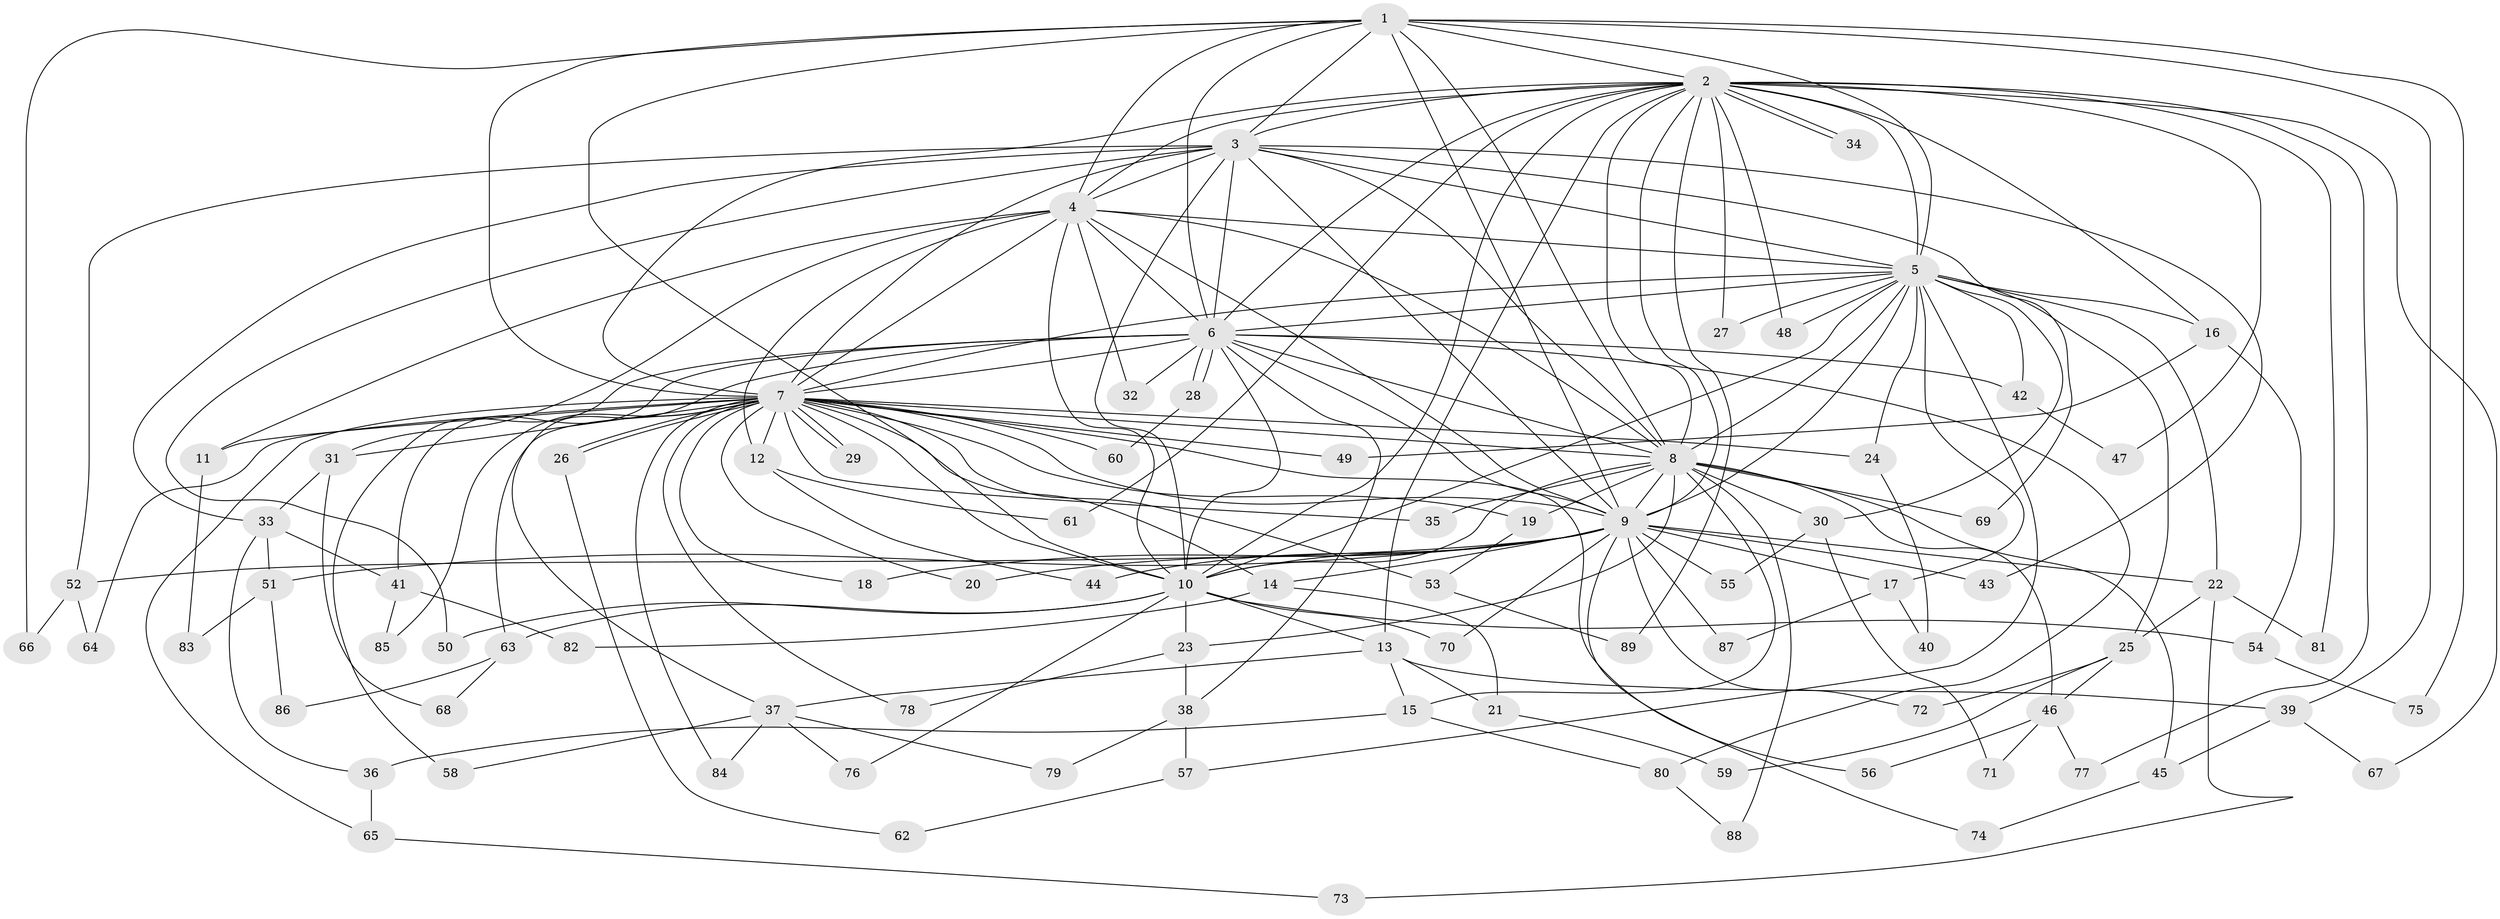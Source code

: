 // coarse degree distribution, {13: 0.015873015873015872, 26: 0.015873015873015872, 12: 0.031746031746031744, 17: 0.015873015873015872, 19: 0.015873015873015872, 27: 0.015873015873015872, 21: 0.015873015873015872, 16: 0.015873015873015872, 4: 0.12698412698412698, 7: 0.031746031746031744, 5: 0.031746031746031744, 3: 0.14285714285714285, 2: 0.49206349206349204, 8: 0.015873015873015872, 6: 0.015873015873015872}
// Generated by graph-tools (version 1.1) at 2025/23/03/03/25 07:23:35]
// undirected, 89 vertices, 203 edges
graph export_dot {
graph [start="1"]
  node [color=gray90,style=filled];
  1;
  2;
  3;
  4;
  5;
  6;
  7;
  8;
  9;
  10;
  11;
  12;
  13;
  14;
  15;
  16;
  17;
  18;
  19;
  20;
  21;
  22;
  23;
  24;
  25;
  26;
  27;
  28;
  29;
  30;
  31;
  32;
  33;
  34;
  35;
  36;
  37;
  38;
  39;
  40;
  41;
  42;
  43;
  44;
  45;
  46;
  47;
  48;
  49;
  50;
  51;
  52;
  53;
  54;
  55;
  56;
  57;
  58;
  59;
  60;
  61;
  62;
  63;
  64;
  65;
  66;
  67;
  68;
  69;
  70;
  71;
  72;
  73;
  74;
  75;
  76;
  77;
  78;
  79;
  80;
  81;
  82;
  83;
  84;
  85;
  86;
  87;
  88;
  89;
  1 -- 2;
  1 -- 3;
  1 -- 4;
  1 -- 5;
  1 -- 6;
  1 -- 7;
  1 -- 8;
  1 -- 9;
  1 -- 10;
  1 -- 39;
  1 -- 66;
  1 -- 75;
  2 -- 3;
  2 -- 4;
  2 -- 5;
  2 -- 6;
  2 -- 7;
  2 -- 8;
  2 -- 9;
  2 -- 10;
  2 -- 13;
  2 -- 16;
  2 -- 27;
  2 -- 34;
  2 -- 34;
  2 -- 47;
  2 -- 48;
  2 -- 61;
  2 -- 67;
  2 -- 77;
  2 -- 81;
  2 -- 89;
  3 -- 4;
  3 -- 5;
  3 -- 6;
  3 -- 7;
  3 -- 8;
  3 -- 9;
  3 -- 10;
  3 -- 33;
  3 -- 43;
  3 -- 50;
  3 -- 52;
  3 -- 69;
  4 -- 5;
  4 -- 6;
  4 -- 7;
  4 -- 8;
  4 -- 9;
  4 -- 10;
  4 -- 11;
  4 -- 12;
  4 -- 31;
  4 -- 32;
  5 -- 6;
  5 -- 7;
  5 -- 8;
  5 -- 9;
  5 -- 10;
  5 -- 16;
  5 -- 17;
  5 -- 22;
  5 -- 24;
  5 -- 25;
  5 -- 27;
  5 -- 30;
  5 -- 42;
  5 -- 48;
  5 -- 57;
  6 -- 7;
  6 -- 8;
  6 -- 9;
  6 -- 10;
  6 -- 28;
  6 -- 28;
  6 -- 32;
  6 -- 37;
  6 -- 38;
  6 -- 41;
  6 -- 42;
  6 -- 58;
  6 -- 80;
  7 -- 8;
  7 -- 9;
  7 -- 10;
  7 -- 11;
  7 -- 12;
  7 -- 14;
  7 -- 18;
  7 -- 19;
  7 -- 20;
  7 -- 24;
  7 -- 26;
  7 -- 26;
  7 -- 29;
  7 -- 29;
  7 -- 31;
  7 -- 35;
  7 -- 49;
  7 -- 53;
  7 -- 56;
  7 -- 60;
  7 -- 63;
  7 -- 64;
  7 -- 65;
  7 -- 78;
  7 -- 84;
  7 -- 85;
  8 -- 9;
  8 -- 10;
  8 -- 15;
  8 -- 19;
  8 -- 23;
  8 -- 30;
  8 -- 35;
  8 -- 45;
  8 -- 46;
  8 -- 69;
  8 -- 88;
  9 -- 10;
  9 -- 14;
  9 -- 17;
  9 -- 18;
  9 -- 20;
  9 -- 22;
  9 -- 43;
  9 -- 44;
  9 -- 51;
  9 -- 52;
  9 -- 55;
  9 -- 70;
  9 -- 72;
  9 -- 74;
  9 -- 87;
  10 -- 13;
  10 -- 23;
  10 -- 50;
  10 -- 54;
  10 -- 63;
  10 -- 70;
  10 -- 76;
  11 -- 83;
  12 -- 44;
  12 -- 61;
  13 -- 15;
  13 -- 21;
  13 -- 37;
  13 -- 39;
  14 -- 21;
  14 -- 82;
  15 -- 36;
  15 -- 80;
  16 -- 49;
  16 -- 54;
  17 -- 40;
  17 -- 87;
  19 -- 53;
  21 -- 59;
  22 -- 25;
  22 -- 73;
  22 -- 81;
  23 -- 38;
  23 -- 78;
  24 -- 40;
  25 -- 46;
  25 -- 59;
  25 -- 72;
  26 -- 62;
  28 -- 60;
  30 -- 55;
  30 -- 71;
  31 -- 33;
  31 -- 68;
  33 -- 36;
  33 -- 41;
  33 -- 51;
  36 -- 65;
  37 -- 58;
  37 -- 76;
  37 -- 79;
  37 -- 84;
  38 -- 57;
  38 -- 79;
  39 -- 45;
  39 -- 67;
  41 -- 82;
  41 -- 85;
  42 -- 47;
  45 -- 74;
  46 -- 56;
  46 -- 71;
  46 -- 77;
  51 -- 83;
  51 -- 86;
  52 -- 64;
  52 -- 66;
  53 -- 89;
  54 -- 75;
  57 -- 62;
  63 -- 68;
  63 -- 86;
  65 -- 73;
  80 -- 88;
}
